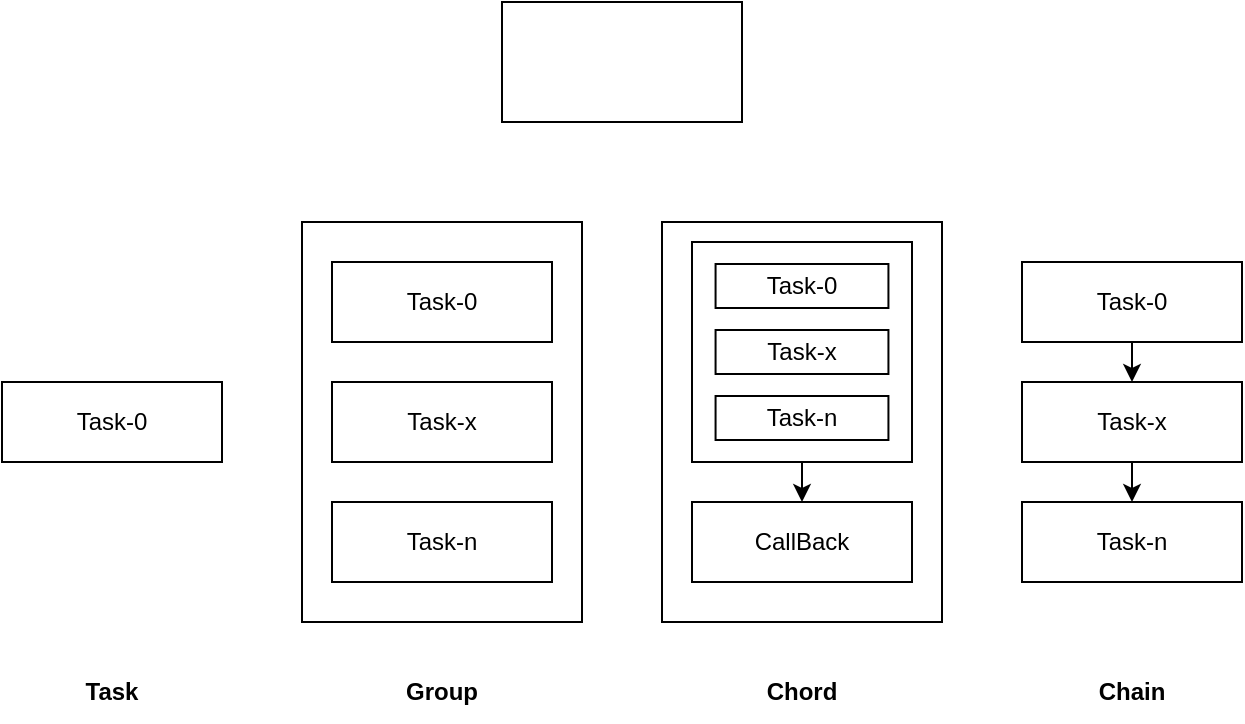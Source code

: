 <mxfile>
    <diagram id="Pt5fPkki3c1cPorvR6j7" name="第 1 页">
        <mxGraphModel dx="734" dy="430" grid="1" gridSize="10" guides="1" tooltips="1" connect="1" arrows="1" fold="1" page="1" pageScale="1" pageWidth="827" pageHeight="1169" math="0" shadow="0">
            <root>
                <mxCell id="0"/>
                <mxCell id="1" parent="0"/>
                <mxCell id="2" value="Task-0" style="rounded=0;whiteSpace=wrap;html=1;" vertex="1" parent="1">
                    <mxGeometry x="90" y="200" width="110" height="40" as="geometry"/>
                </mxCell>
                <mxCell id="3" value="" style="rounded=0;whiteSpace=wrap;html=1;" vertex="1" parent="1">
                    <mxGeometry x="240" y="120" width="140" height="200" as="geometry"/>
                </mxCell>
                <mxCell id="4" value="Task-0" style="rounded=0;whiteSpace=wrap;html=1;" vertex="1" parent="1">
                    <mxGeometry x="255" y="140" width="110" height="40" as="geometry"/>
                </mxCell>
                <mxCell id="5" value="Task-n" style="rounded=0;whiteSpace=wrap;html=1;" vertex="1" parent="1">
                    <mxGeometry x="255" y="260" width="110" height="40" as="geometry"/>
                </mxCell>
                <mxCell id="7" value="" style="rounded=0;whiteSpace=wrap;html=1;" vertex="1" parent="1">
                    <mxGeometry x="420" y="120" width="140" height="200" as="geometry"/>
                </mxCell>
                <mxCell id="10" value="Task-x" style="rounded=0;whiteSpace=wrap;html=1;" vertex="1" parent="1">
                    <mxGeometry x="255" y="200" width="110" height="40" as="geometry"/>
                </mxCell>
                <mxCell id="17" value="" style="group" vertex="1" connectable="0" parent="1">
                    <mxGeometry x="435" y="130" width="110" height="110" as="geometry"/>
                </mxCell>
                <mxCell id="13" value="" style="rounded=0;whiteSpace=wrap;html=1;" vertex="1" parent="17">
                    <mxGeometry width="110" height="110.0" as="geometry"/>
                </mxCell>
                <mxCell id="14" value="Task-0" style="rounded=0;whiteSpace=wrap;html=1;" vertex="1" parent="17">
                    <mxGeometry x="11.786" y="11" width="86.429" height="22" as="geometry"/>
                </mxCell>
                <mxCell id="15" value="Task-n" style="rounded=0;whiteSpace=wrap;html=1;" vertex="1" parent="17">
                    <mxGeometry x="11.786" y="77" width="86.429" height="22" as="geometry"/>
                </mxCell>
                <mxCell id="16" value="Task-x" style="rounded=0;whiteSpace=wrap;html=1;" vertex="1" parent="17">
                    <mxGeometry x="11.786" y="44" width="86.429" height="22" as="geometry"/>
                </mxCell>
                <mxCell id="19" value="CallBack" style="rounded=0;whiteSpace=wrap;html=1;" vertex="1" parent="1">
                    <mxGeometry x="435" y="260" width="110" height="40" as="geometry"/>
                </mxCell>
                <mxCell id="20" style="edgeStyle=none;html=1;exitX=0.5;exitY=1;exitDx=0;exitDy=0;entryX=0.5;entryY=0;entryDx=0;entryDy=0;" edge="1" parent="1" source="13" target="19">
                    <mxGeometry relative="1" as="geometry"/>
                </mxCell>
                <mxCell id="24" style="edgeStyle=none;html=1;exitX=0.5;exitY=1;exitDx=0;exitDy=0;" edge="1" parent="1" source="21" target="22">
                    <mxGeometry relative="1" as="geometry"/>
                </mxCell>
                <mxCell id="21" value="Task-0" style="rounded=0;whiteSpace=wrap;html=1;" vertex="1" parent="1">
                    <mxGeometry x="600" y="140" width="110" height="40" as="geometry"/>
                </mxCell>
                <mxCell id="25" style="edgeStyle=none;html=1;exitX=0.5;exitY=1;exitDx=0;exitDy=0;" edge="1" parent="1" source="22" target="23">
                    <mxGeometry relative="1" as="geometry"/>
                </mxCell>
                <mxCell id="22" value="Task-x" style="rounded=0;whiteSpace=wrap;html=1;" vertex="1" parent="1">
                    <mxGeometry x="600" y="200" width="110" height="40" as="geometry"/>
                </mxCell>
                <mxCell id="23" value="Task-n" style="rounded=0;whiteSpace=wrap;html=1;" vertex="1" parent="1">
                    <mxGeometry x="600" y="260" width="110" height="40" as="geometry"/>
                </mxCell>
                <mxCell id="26" value="Task" style="text;html=1;strokeColor=none;fillColor=none;align=center;verticalAlign=middle;whiteSpace=wrap;rounded=0;fontStyle=1" vertex="1" parent="1">
                    <mxGeometry x="115" y="340" width="60" height="30" as="geometry"/>
                </mxCell>
                <mxCell id="27" value="Group" style="text;html=1;strokeColor=none;fillColor=none;align=center;verticalAlign=middle;whiteSpace=wrap;rounded=0;fontStyle=1" vertex="1" parent="1">
                    <mxGeometry x="280" y="340" width="60" height="30" as="geometry"/>
                </mxCell>
                <mxCell id="28" value="Chord" style="text;html=1;strokeColor=none;fillColor=none;align=center;verticalAlign=middle;whiteSpace=wrap;rounded=0;fontStyle=1" vertex="1" parent="1">
                    <mxGeometry x="460" y="340" width="60" height="30" as="geometry"/>
                </mxCell>
                <mxCell id="29" value="Chain" style="text;html=1;strokeColor=none;fillColor=none;align=center;verticalAlign=middle;whiteSpace=wrap;rounded=0;fontStyle=1" vertex="1" parent="1">
                    <mxGeometry x="625" y="340" width="60" height="30" as="geometry"/>
                </mxCell>
                <mxCell id="30" value="" style="rounded=0;whiteSpace=wrap;html=1;" vertex="1" parent="1">
                    <mxGeometry x="340" y="10" width="120" height="60" as="geometry"/>
                </mxCell>
            </root>
        </mxGraphModel>
    </diagram>
</mxfile>